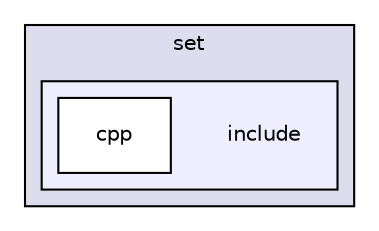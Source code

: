 digraph "include" {
  compound=true
  node [ fontsize="10", fontname="Helvetica"];
  edge [ labelfontsize="10", labelfontname="Helvetica"];
  subgraph clusterdir_5b1a669b7ed5cce8b069623a809d7f27 {
    graph [ bgcolor="#ddddee", pencolor="black", label="set" fontname="Helvetica", fontsize="10", URL="dir_5b1a669b7ed5cce8b069623a809d7f27.html"]
  subgraph clusterdir_bf66eabbfc7937afe779e0143e63a34d {
    graph [ bgcolor="#eeeeff", pencolor="black", label="" URL="dir_bf66eabbfc7937afe779e0143e63a34d.html"];
    dir_bf66eabbfc7937afe779e0143e63a34d [shape=plaintext label="include"];
    dir_647f8081ca99897809dbd15c27789203 [shape=box label="cpp" color="black" fillcolor="white" style="filled" URL="dir_647f8081ca99897809dbd15c27789203.html"];
  }
  }
}
